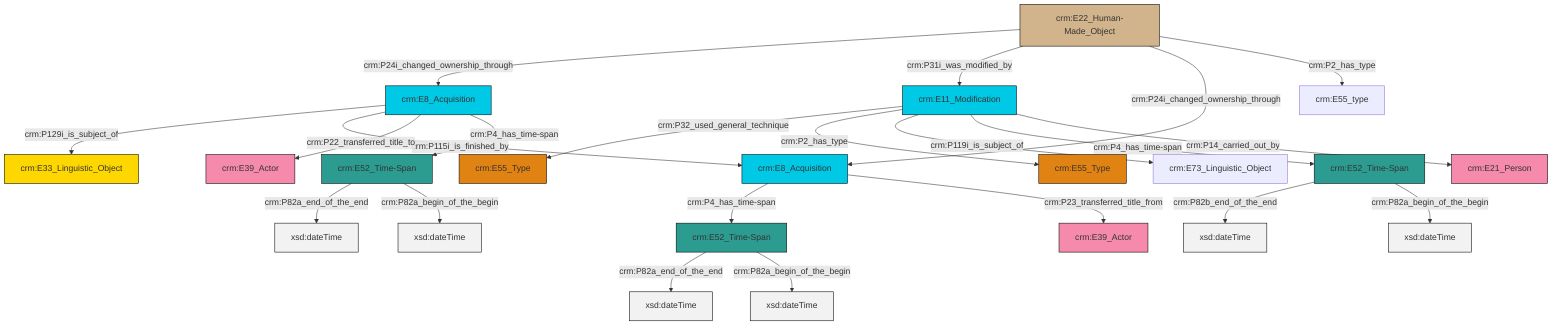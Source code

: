 graph TD
classDef Literal fill:#f2f2f2,stroke:#000000;
classDef CRM_Entity fill:#FFFFFF,stroke:#000000;
classDef Temporal_Entity fill:#00C9E6, stroke:#000000;
classDef Type fill:#E18312, stroke:#000000;
classDef Time-Span fill:#2C9C91, stroke:#000000;
classDef Appellation fill:#FFEB7F, stroke:#000000;
classDef Place fill:#008836, stroke:#000000;
classDef Persistent_Item fill:#B266B2, stroke:#000000;
classDef Conceptual_Object fill:#FFD700, stroke:#000000;
classDef Physical_Thing fill:#D2B48C, stroke:#000000;
classDef Actor fill:#f58aad, stroke:#000000;
classDef PC_Classes fill:#4ce600, stroke:#000000;
classDef Multi fill:#cccccc,stroke:#000000;

0["crm:E22_Human-Made_Object"]:::Physical_Thing -->|crm:P24i_changed_ownership_through| 1["crm:E8_Acquisition"]:::Temporal_Entity
4["crm:E52_Time-Span"]:::Time-Span -->|crm:P82b_end_of_the_end| 5[xsd:dateTime]:::Literal
0["crm:E22_Human-Made_Object"]:::Physical_Thing -->|crm:P31i_was_modified_by| 9["crm:E11_Modification"]:::Temporal_Entity
2["crm:E52_Time-Span"]:::Time-Span -->|crm:P82a_end_of_the_end| 10[xsd:dateTime]:::Literal
15["crm:E8_Acquisition"]:::Temporal_Entity -->|crm:P4_has_time-span| 2["crm:E52_Time-Span"]:::Time-Span
9["crm:E11_Modification"]:::Temporal_Entity -->|crm:P32_used_general_technique| 16["crm:E55_Type"]:::Type
9["crm:E11_Modification"]:::Temporal_Entity -->|crm:P2_has_type| 19["crm:E55_Type"]:::Type
15["crm:E8_Acquisition"]:::Temporal_Entity -->|crm:P23_transferred_title_from| 20["crm:E39_Actor"]:::Actor
11["crm:E52_Time-Span"]:::Time-Span -->|crm:P82a_end_of_the_end| 21[xsd:dateTime]:::Literal
2["crm:E52_Time-Span"]:::Time-Span -->|crm:P82a_begin_of_the_begin| 24[xsd:dateTime]:::Literal
9["crm:E11_Modification"]:::Temporal_Entity -->|crm:P119i_is_subject_of| 17["crm:E73_Linguistic_Object"]:::Default
1["crm:E8_Acquisition"]:::Temporal_Entity -->|crm:P129i_is_subject_of| 22["crm:E33_Linguistic_Object"]:::Conceptual_Object
1["crm:E8_Acquisition"]:::Temporal_Entity -->|crm:P115i_is_finished_by| 15["crm:E8_Acquisition"]:::Temporal_Entity
4["crm:E52_Time-Span"]:::Time-Span -->|crm:P82a_begin_of_the_begin| 26[xsd:dateTime]:::Literal
9["crm:E11_Modification"]:::Temporal_Entity -->|crm:P4_has_time-span| 4["crm:E52_Time-Span"]:::Time-Span
1["crm:E8_Acquisition"]:::Temporal_Entity -->|crm:P22_transferred_title_to| 27["crm:E39_Actor"]:::Actor
9["crm:E11_Modification"]:::Temporal_Entity -->|crm:P14_carried_out_by| 7["crm:E21_Person"]:::Actor
0["crm:E22_Human-Made_Object"]:::Physical_Thing -->|crm:P24i_changed_ownership_through| 15["crm:E8_Acquisition"]:::Temporal_Entity
11["crm:E52_Time-Span"]:::Time-Span -->|crm:P82a_begin_of_the_begin| 31[xsd:dateTime]:::Literal
1["crm:E8_Acquisition"]:::Temporal_Entity -->|crm:P4_has_time-span| 11["crm:E52_Time-Span"]:::Time-Span
0["crm:E22_Human-Made_Object"]:::Physical_Thing -->|crm:P2_has_type| 28["crm:E55_type"]:::Default